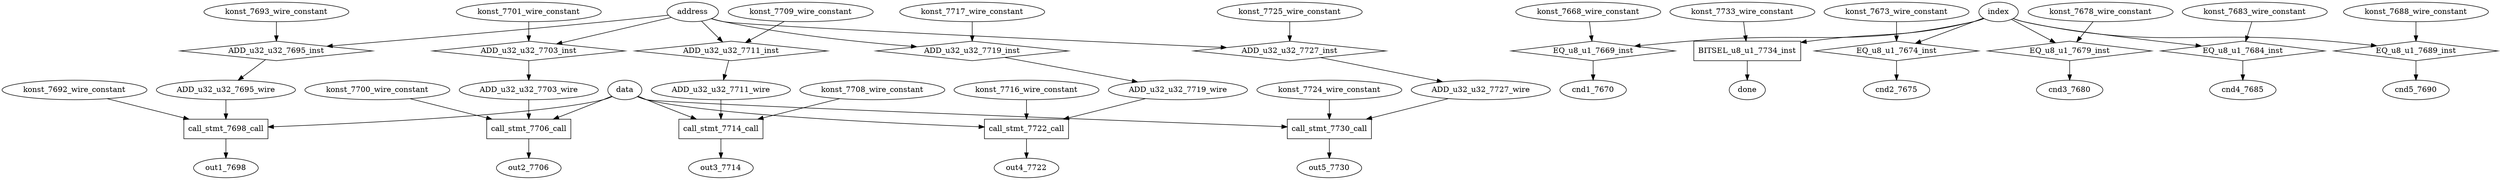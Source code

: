 digraph data_path {
  ADD_u32_u32_7695_wire [shape=ellipse];
  ADD_u32_u32_7703_wire [shape=ellipse];
  ADD_u32_u32_7711_wire [shape=ellipse];
  ADD_u32_u32_7719_wire [shape=ellipse];
  ADD_u32_u32_7727_wire [shape=ellipse];
  cnd1_7670 [shape=ellipse];
  cnd2_7675 [shape=ellipse];
  cnd3_7680 [shape=ellipse];
  cnd4_7685 [shape=ellipse];
  cnd5_7690 [shape=ellipse];
  konst_7668_wire_constant [shape=ellipse];
  konst_7673_wire_constant [shape=ellipse];
  konst_7678_wire_constant [shape=ellipse];
  konst_7683_wire_constant [shape=ellipse];
  konst_7688_wire_constant [shape=ellipse];
  konst_7692_wire_constant [shape=ellipse];
  konst_7693_wire_constant [shape=ellipse];
  konst_7700_wire_constant [shape=ellipse];
  konst_7701_wire_constant [shape=ellipse];
  konst_7708_wire_constant [shape=ellipse];
  konst_7709_wire_constant [shape=ellipse];
  konst_7716_wire_constant [shape=ellipse];
  konst_7717_wire_constant [shape=ellipse];
  konst_7724_wire_constant [shape=ellipse];
  konst_7725_wire_constant [shape=ellipse];
  konst_7733_wire_constant [shape=ellipse];
  out1_7698 [shape=ellipse];
  out2_7706 [shape=ellipse];
  out3_7714 [shape=ellipse];
  out4_7722 [shape=ellipse];
  out5_7730 [shape=ellipse];
  ADD_u32_u32_7695_inst [shape=diamond];
address  -> ADD_u32_u32_7695_inst;
konst_7693_wire_constant  -> ADD_u32_u32_7695_inst;
ADD_u32_u32_7695_inst -> ADD_u32_u32_7695_wire;
  ADD_u32_u32_7703_inst [shape=diamond];
address  -> ADD_u32_u32_7703_inst;
konst_7701_wire_constant  -> ADD_u32_u32_7703_inst;
ADD_u32_u32_7703_inst -> ADD_u32_u32_7703_wire;
  ADD_u32_u32_7711_inst [shape=diamond];
address  -> ADD_u32_u32_7711_inst;
konst_7709_wire_constant  -> ADD_u32_u32_7711_inst;
ADD_u32_u32_7711_inst -> ADD_u32_u32_7711_wire;
  ADD_u32_u32_7719_inst [shape=diamond];
address  -> ADD_u32_u32_7719_inst;
konst_7717_wire_constant  -> ADD_u32_u32_7719_inst;
ADD_u32_u32_7719_inst -> ADD_u32_u32_7719_wire;
  ADD_u32_u32_7727_inst [shape=diamond];
address  -> ADD_u32_u32_7727_inst;
konst_7725_wire_constant  -> ADD_u32_u32_7727_inst;
ADD_u32_u32_7727_inst -> ADD_u32_u32_7727_wire;
  BITSEL_u8_u1_7734_inst [shape=rectangle];
index  -> BITSEL_u8_u1_7734_inst;
konst_7733_wire_constant  -> BITSEL_u8_u1_7734_inst;
BITSEL_u8_u1_7734_inst -> done;
  EQ_u8_u1_7669_inst [shape=diamond];
index  -> EQ_u8_u1_7669_inst;
konst_7668_wire_constant  -> EQ_u8_u1_7669_inst;
EQ_u8_u1_7669_inst -> cnd1_7670;
  EQ_u8_u1_7674_inst [shape=diamond];
index  -> EQ_u8_u1_7674_inst;
konst_7673_wire_constant  -> EQ_u8_u1_7674_inst;
EQ_u8_u1_7674_inst -> cnd2_7675;
  EQ_u8_u1_7679_inst [shape=diamond];
index  -> EQ_u8_u1_7679_inst;
konst_7678_wire_constant  -> EQ_u8_u1_7679_inst;
EQ_u8_u1_7679_inst -> cnd3_7680;
  EQ_u8_u1_7684_inst [shape=diamond];
index  -> EQ_u8_u1_7684_inst;
konst_7683_wire_constant  -> EQ_u8_u1_7684_inst;
EQ_u8_u1_7684_inst -> cnd4_7685;
  EQ_u8_u1_7689_inst [shape=diamond];
index  -> EQ_u8_u1_7689_inst;
konst_7688_wire_constant  -> EQ_u8_u1_7689_inst;
EQ_u8_u1_7689_inst -> cnd5_7690;
  call_stmt_7698_call [shape=rectangle];
konst_7692_wire_constant  -> call_stmt_7698_call;
ADD_u32_u32_7695_wire  -> call_stmt_7698_call;
data  -> call_stmt_7698_call;
call_stmt_7698_call -> out1_7698;
  call_stmt_7706_call [shape=rectangle];
konst_7700_wire_constant  -> call_stmt_7706_call;
ADD_u32_u32_7703_wire  -> call_stmt_7706_call;
data  -> call_stmt_7706_call;
call_stmt_7706_call -> out2_7706;
  call_stmt_7714_call [shape=rectangle];
konst_7708_wire_constant  -> call_stmt_7714_call;
ADD_u32_u32_7711_wire  -> call_stmt_7714_call;
data  -> call_stmt_7714_call;
call_stmt_7714_call -> out3_7714;
  call_stmt_7722_call [shape=rectangle];
konst_7716_wire_constant  -> call_stmt_7722_call;
ADD_u32_u32_7719_wire  -> call_stmt_7722_call;
data  -> call_stmt_7722_call;
call_stmt_7722_call -> out4_7722;
  call_stmt_7730_call [shape=rectangle];
konst_7724_wire_constant  -> call_stmt_7730_call;
ADD_u32_u32_7727_wire  -> call_stmt_7730_call;
data  -> call_stmt_7730_call;
call_stmt_7730_call -> out5_7730;
}
